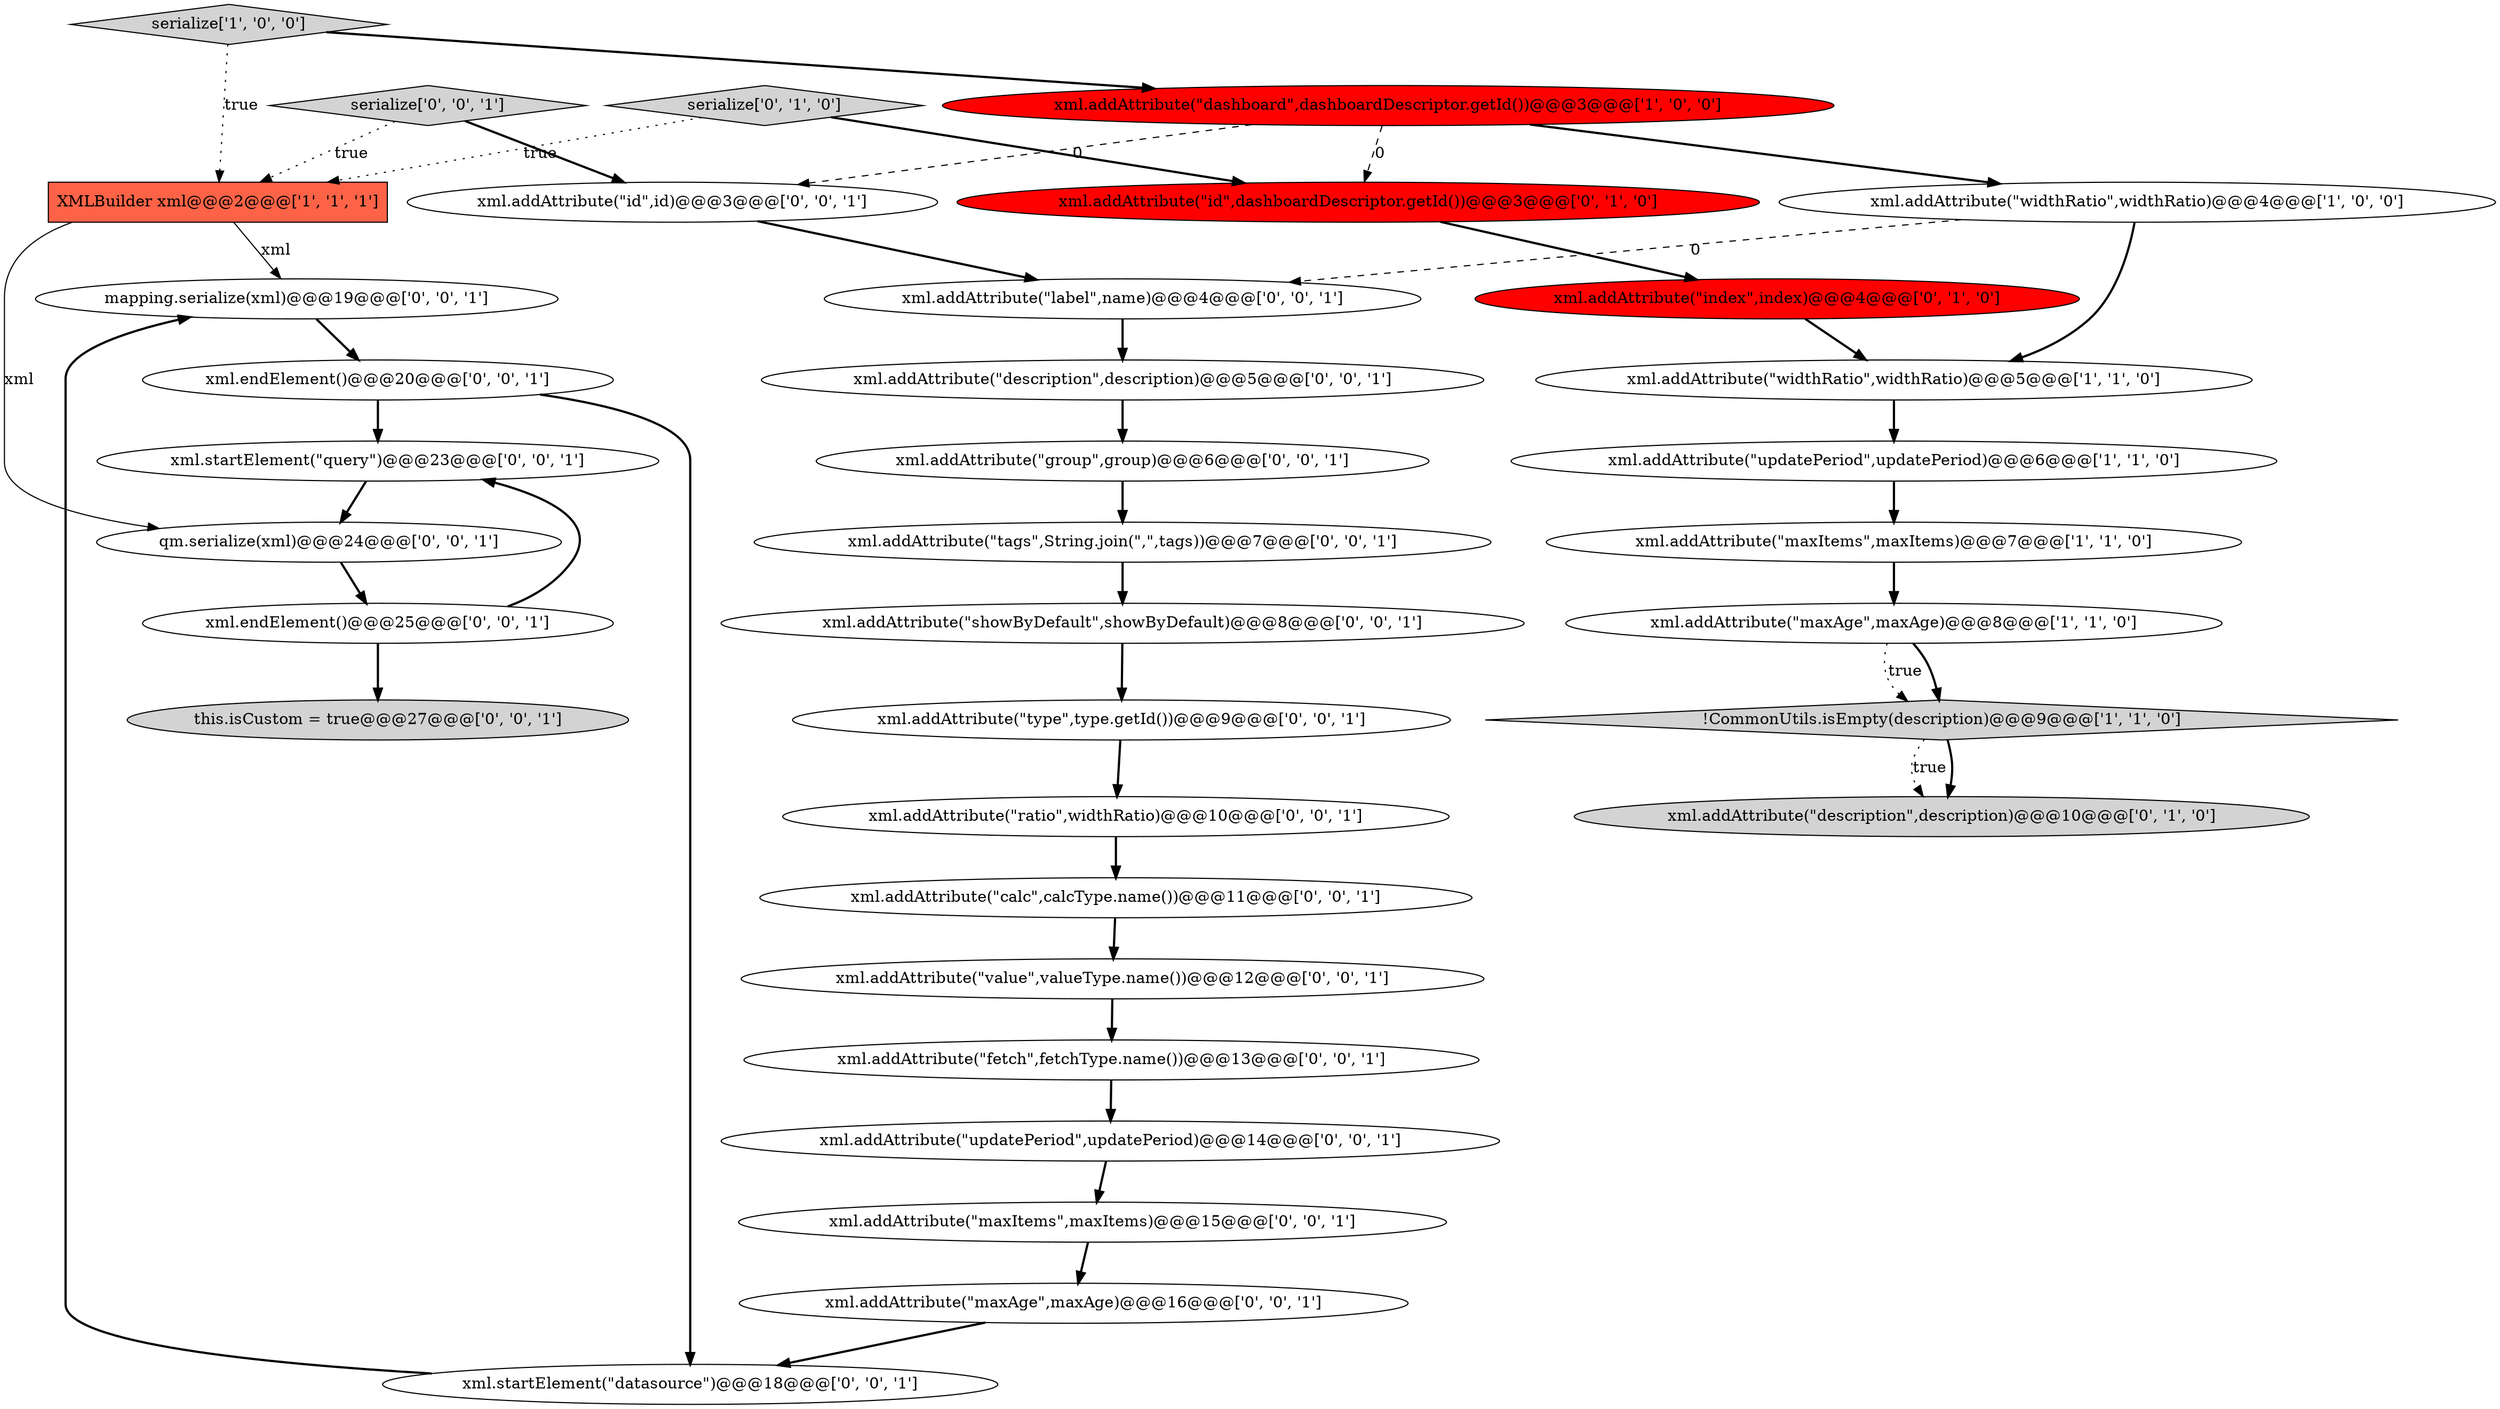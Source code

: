 digraph {
4 [style = filled, label = "XMLBuilder xml@@@2@@@['1', '1', '1']", fillcolor = tomato, shape = box image = "AAA0AAABBB1BBB"];
17 [style = filled, label = "xml.addAttribute(\"updatePeriod\",updatePeriod)@@@14@@@['0', '0', '1']", fillcolor = white, shape = ellipse image = "AAA0AAABBB3BBB"];
8 [style = filled, label = "!CommonUtils.isEmpty(description)@@@9@@@['1', '1', '0']", fillcolor = lightgray, shape = diamond image = "AAA0AAABBB1BBB"];
12 [style = filled, label = "xml.addAttribute(\"id\",dashboardDescriptor.getId())@@@3@@@['0', '1', '0']", fillcolor = red, shape = ellipse image = "AAA1AAABBB2BBB"];
13 [style = filled, label = "mapping.serialize(xml)@@@19@@@['0', '0', '1']", fillcolor = white, shape = ellipse image = "AAA0AAABBB3BBB"];
30 [style = filled, label = "xml.addAttribute(\"label\",name)@@@4@@@['0', '0', '1']", fillcolor = white, shape = ellipse image = "AAA0AAABBB3BBB"];
31 [style = filled, label = "xml.addAttribute(\"value\",valueType.name())@@@12@@@['0', '0', '1']", fillcolor = white, shape = ellipse image = "AAA0AAABBB3BBB"];
1 [style = filled, label = "xml.addAttribute(\"maxItems\",maxItems)@@@7@@@['1', '1', '0']", fillcolor = white, shape = ellipse image = "AAA0AAABBB1BBB"];
28 [style = filled, label = "xml.addAttribute(\"maxItems\",maxItems)@@@15@@@['0', '0', '1']", fillcolor = white, shape = ellipse image = "AAA0AAABBB3BBB"];
18 [style = filled, label = "this.isCustom = true@@@27@@@['0', '0', '1']", fillcolor = lightgray, shape = ellipse image = "AAA0AAABBB3BBB"];
6 [style = filled, label = "serialize['1', '0', '0']", fillcolor = lightgray, shape = diamond image = "AAA0AAABBB1BBB"];
32 [style = filled, label = "xml.startElement(\"datasource\")@@@18@@@['0', '0', '1']", fillcolor = white, shape = ellipse image = "AAA0AAABBB3BBB"];
2 [style = filled, label = "xml.addAttribute(\"dashboard\",dashboardDescriptor.getId())@@@3@@@['1', '0', '0']", fillcolor = red, shape = ellipse image = "AAA1AAABBB1BBB"];
10 [style = filled, label = "xml.addAttribute(\"description\",description)@@@10@@@['0', '1', '0']", fillcolor = lightgray, shape = ellipse image = "AAA0AAABBB2BBB"];
15 [style = filled, label = "xml.addAttribute(\"ratio\",widthRatio)@@@10@@@['0', '0', '1']", fillcolor = white, shape = ellipse image = "AAA0AAABBB3BBB"];
0 [style = filled, label = "xml.addAttribute(\"widthRatio\",widthRatio)@@@4@@@['1', '0', '0']", fillcolor = white, shape = ellipse image = "AAA0AAABBB1BBB"];
34 [style = filled, label = "xml.endElement()@@@20@@@['0', '0', '1']", fillcolor = white, shape = ellipse image = "AAA0AAABBB3BBB"];
5 [style = filled, label = "xml.addAttribute(\"maxAge\",maxAge)@@@8@@@['1', '1', '0']", fillcolor = white, shape = ellipse image = "AAA0AAABBB1BBB"];
24 [style = filled, label = "xml.addAttribute(\"group\",group)@@@6@@@['0', '0', '1']", fillcolor = white, shape = ellipse image = "AAA0AAABBB3BBB"];
7 [style = filled, label = "xml.addAttribute(\"widthRatio\",widthRatio)@@@5@@@['1', '1', '0']", fillcolor = white, shape = ellipse image = "AAA0AAABBB1BBB"];
22 [style = filled, label = "xml.addAttribute(\"id\",id)@@@3@@@['0', '0', '1']", fillcolor = white, shape = ellipse image = "AAA0AAABBB3BBB"];
9 [style = filled, label = "serialize['0', '1', '0']", fillcolor = lightgray, shape = diamond image = "AAA0AAABBB2BBB"];
25 [style = filled, label = "xml.addAttribute(\"description\",description)@@@5@@@['0', '0', '1']", fillcolor = white, shape = ellipse image = "AAA0AAABBB3BBB"];
14 [style = filled, label = "serialize['0', '0', '1']", fillcolor = lightgray, shape = diamond image = "AAA0AAABBB3BBB"];
29 [style = filled, label = "xml.addAttribute(\"maxAge\",maxAge)@@@16@@@['0', '0', '1']", fillcolor = white, shape = ellipse image = "AAA0AAABBB3BBB"];
27 [style = filled, label = "xml.addAttribute(\"type\",type.getId())@@@9@@@['0', '0', '1']", fillcolor = white, shape = ellipse image = "AAA0AAABBB3BBB"];
26 [style = filled, label = "xml.startElement(\"query\")@@@23@@@['0', '0', '1']", fillcolor = white, shape = ellipse image = "AAA0AAABBB3BBB"];
23 [style = filled, label = "xml.addAttribute(\"tags\",String.join(\",\",tags))@@@7@@@['0', '0', '1']", fillcolor = white, shape = ellipse image = "AAA0AAABBB3BBB"];
3 [style = filled, label = "xml.addAttribute(\"updatePeriod\",updatePeriod)@@@6@@@['1', '1', '0']", fillcolor = white, shape = ellipse image = "AAA0AAABBB1BBB"];
16 [style = filled, label = "xml.addAttribute(\"fetch\",fetchType.name())@@@13@@@['0', '0', '1']", fillcolor = white, shape = ellipse image = "AAA0AAABBB3BBB"];
11 [style = filled, label = "xml.addAttribute(\"index\",index)@@@4@@@['0', '1', '0']", fillcolor = red, shape = ellipse image = "AAA1AAABBB2BBB"];
19 [style = filled, label = "xml.addAttribute(\"showByDefault\",showByDefault)@@@8@@@['0', '0', '1']", fillcolor = white, shape = ellipse image = "AAA0AAABBB3BBB"];
33 [style = filled, label = "xml.addAttribute(\"calc\",calcType.name())@@@11@@@['0', '0', '1']", fillcolor = white, shape = ellipse image = "AAA0AAABBB3BBB"];
20 [style = filled, label = "qm.serialize(xml)@@@24@@@['0', '0', '1']", fillcolor = white, shape = ellipse image = "AAA0AAABBB3BBB"];
21 [style = filled, label = "xml.endElement()@@@25@@@['0', '0', '1']", fillcolor = white, shape = ellipse image = "AAA0AAABBB3BBB"];
1->5 [style = bold, label=""];
28->29 [style = bold, label=""];
5->8 [style = bold, label=""];
8->10 [style = bold, label=""];
13->34 [style = bold, label=""];
3->1 [style = bold, label=""];
31->16 [style = bold, label=""];
12->11 [style = bold, label=""];
14->22 [style = bold, label=""];
4->20 [style = solid, label="xml"];
30->25 [style = bold, label=""];
16->17 [style = bold, label=""];
8->10 [style = dotted, label="true"];
27->15 [style = bold, label=""];
22->30 [style = bold, label=""];
7->3 [style = bold, label=""];
21->18 [style = bold, label=""];
0->7 [style = bold, label=""];
6->2 [style = bold, label=""];
20->21 [style = bold, label=""];
25->24 [style = bold, label=""];
21->26 [style = bold, label=""];
2->12 [style = dashed, label="0"];
17->28 [style = bold, label=""];
2->0 [style = bold, label=""];
6->4 [style = dotted, label="true"];
34->26 [style = bold, label=""];
29->32 [style = bold, label=""];
23->19 [style = bold, label=""];
19->27 [style = bold, label=""];
0->30 [style = dashed, label="0"];
33->31 [style = bold, label=""];
9->4 [style = dotted, label="true"];
34->32 [style = bold, label=""];
4->13 [style = solid, label="xml"];
9->12 [style = bold, label=""];
5->8 [style = dotted, label="true"];
32->13 [style = bold, label=""];
14->4 [style = dotted, label="true"];
2->22 [style = dashed, label="0"];
11->7 [style = bold, label=""];
26->20 [style = bold, label=""];
15->33 [style = bold, label=""];
24->23 [style = bold, label=""];
}
